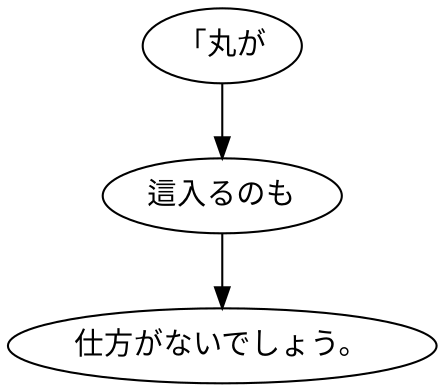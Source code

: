 digraph graph5186 {
	node0 [label="「丸が"];
	node1 [label="這入るのも"];
	node2 [label="仕方がないでしょう。"];
	node0 -> node1;
	node1 -> node2;
}
